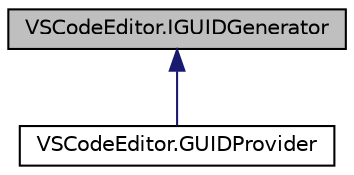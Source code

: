 digraph "VSCodeEditor.IGUIDGenerator"
{
 // LATEX_PDF_SIZE
  edge [fontname="Helvetica",fontsize="10",labelfontname="Helvetica",labelfontsize="10"];
  node [fontname="Helvetica",fontsize="10",shape=record];
  Node1 [label="VSCodeEditor.IGUIDGenerator",height=0.2,width=0.4,color="black", fillcolor="grey75", style="filled", fontcolor="black",tooltip=" "];
  Node1 -> Node2 [dir="back",color="midnightblue",fontsize="10",style="solid",fontname="Helvetica"];
  Node2 [label="VSCodeEditor.GUIDProvider",height=0.2,width=0.4,color="black", fillcolor="white", style="filled",URL="$class_v_s_code_editor_1_1_g_u_i_d_provider.html",tooltip=" "];
}
